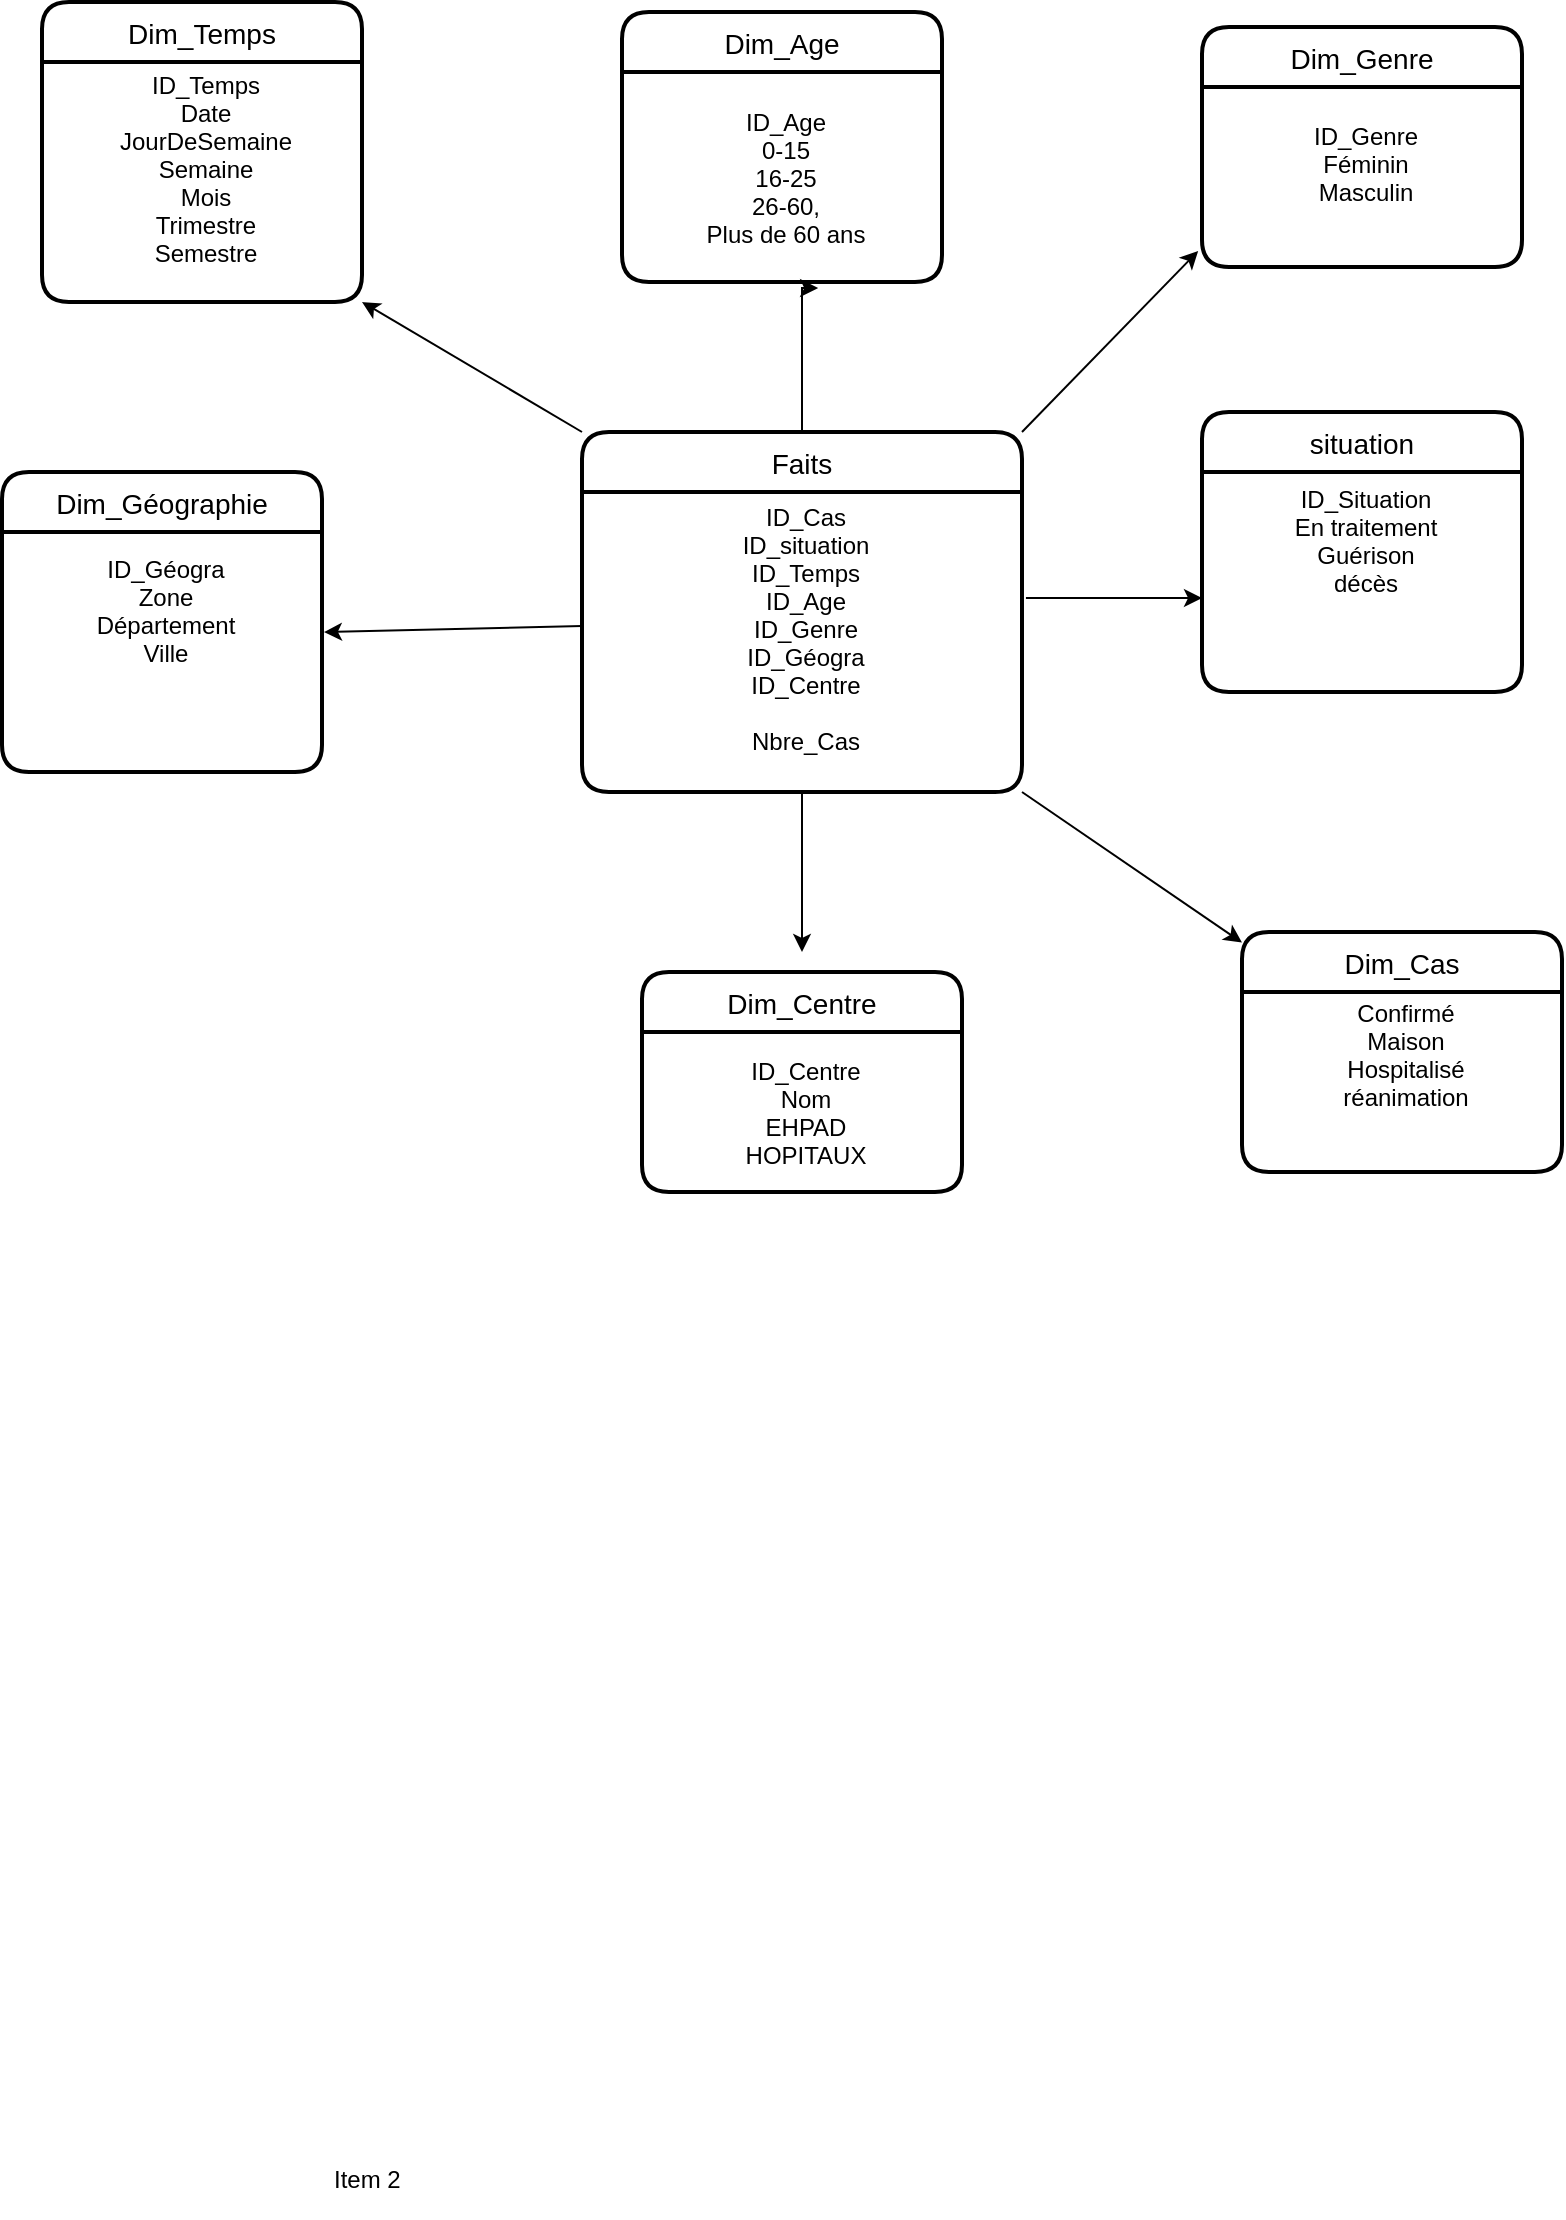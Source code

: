 <mxfile version="14.2.5" type="github">
  <diagram id="R2lEEEUBdFMjLlhIrx00" name="Page-1">
    <mxGraphModel dx="2056" dy="1771" grid="1" gridSize="10" guides="1" tooltips="1" connect="1" arrows="1" fold="1" page="1" pageScale="1" pageWidth="850" pageHeight="1100" math="0" shadow="0" extFonts="Permanent Marker^https://fonts.googleapis.com/css?family=Permanent+Marker">
      <root>
        <mxCell id="0" />
        <mxCell id="1" parent="0" />
        <mxCell id="nao2UWSfb_JgM-pB_VYo-22" style="rounded=0;orthogonalLoop=1;jettySize=auto;html=1;exitX=1;exitY=0;exitDx=0;exitDy=0;entryX=-0.012;entryY=0.911;entryDx=0;entryDy=0;entryPerimeter=0;" edge="1" parent="1" source="ax13fasfTvD9CHcGZT5u-33" target="ax13fasfTvD9CHcGZT5u-41">
          <mxGeometry relative="1" as="geometry" />
        </mxCell>
        <mxCell id="nao2UWSfb_JgM-pB_VYo-24" style="edgeStyle=none;rounded=0;orthogonalLoop=1;jettySize=auto;html=1;exitX=0;exitY=0;exitDx=0;exitDy=0;entryX=1;entryY=1;entryDx=0;entryDy=0;" edge="1" parent="1" source="ax13fasfTvD9CHcGZT5u-33" target="ax13fasfTvD9CHcGZT5u-46">
          <mxGeometry relative="1" as="geometry" />
        </mxCell>
        <mxCell id="nao2UWSfb_JgM-pB_VYo-33" style="edgeStyle=none;rounded=0;orthogonalLoop=1;jettySize=auto;html=1;exitX=0.5;exitY=0;exitDx=0;exitDy=0;entryX=0.613;entryY=1.029;entryDx=0;entryDy=0;entryPerimeter=0;" edge="1" parent="1" source="ax13fasfTvD9CHcGZT5u-33" target="ax13fasfTvD9CHcGZT5u-49">
          <mxGeometry relative="1" as="geometry">
            <Array as="points">
              <mxPoint x="340" y="-412" />
            </Array>
          </mxGeometry>
        </mxCell>
        <mxCell id="ax13fasfTvD9CHcGZT5u-33" value="Faits" style="swimlane;childLayout=stackLayout;horizontal=1;startSize=30;horizontalStack=0;rounded=1;fontSize=14;fontStyle=0;strokeWidth=2;resizeParent=0;resizeLast=1;shadow=0;dashed=0;align=center;" parent="1" vertex="1">
          <mxGeometry x="230" y="-340" width="220" height="180" as="geometry" />
        </mxCell>
        <mxCell id="ax13fasfTvD9CHcGZT5u-34" value="&#xa;&#xa;&#xa;&#xa;&#xa;&#xa;ID_Cas&#xa;ID_situation&#xa;ID_Temps&#xa;ID_Age&#xa;ID_Genre&#xa;ID_Géogra&#xa;ID_Centre&#xa;&#xa;Nbre_Cas &#xa;&#xa;&#xa;&#xa;&#xa;&#xa;&#xa;" style="align=center;strokeColor=none;fillColor=none;spacingLeft=4;fontSize=12;verticalAlign=middle;resizable=0;rotatable=0;part=1;" parent="ax13fasfTvD9CHcGZT5u-33" vertex="1">
          <mxGeometry y="30" width="220" height="150" as="geometry" />
        </mxCell>
        <mxCell id="ax13fasfTvD9CHcGZT5u-29" value="Item 2" style="text;strokeColor=none;fillColor=none;spacingLeft=4;spacingRight=4;overflow=hidden;rotatable=0;points=[[0,0.5],[1,0.5]];portConstraint=eastwest;fontSize=12;" parent="1" vertex="1">
          <mxGeometry x="100" y="520" width="160" height="30" as="geometry" />
        </mxCell>
        <mxCell id="ax13fasfTvD9CHcGZT5u-40" value="Dim_Genre" style="swimlane;childLayout=stackLayout;horizontal=1;startSize=30;horizontalStack=0;rounded=1;fontSize=14;fontStyle=0;strokeWidth=2;resizeParent=0;resizeLast=1;shadow=0;dashed=0;align=center;" parent="1" vertex="1">
          <mxGeometry x="540" y="-542.5" width="160" height="120" as="geometry" />
        </mxCell>
        <mxCell id="ax13fasfTvD9CHcGZT5u-41" value="ID_Genre&#xa;Féminin&#xa;Masculin&#xa;" style="align=center;strokeColor=none;fillColor=none;spacingLeft=4;fontSize=12;verticalAlign=middle;resizable=0;rotatable=0;part=1;" parent="ax13fasfTvD9CHcGZT5u-40" vertex="1">
          <mxGeometry y="30" width="160" height="90" as="geometry" />
        </mxCell>
        <mxCell id="ax13fasfTvD9CHcGZT5u-42" value="Dim_Géographie" style="swimlane;childLayout=stackLayout;horizontal=1;startSize=30;horizontalStack=0;rounded=1;fontSize=14;fontStyle=0;strokeWidth=2;resizeParent=0;resizeLast=1;shadow=0;dashed=0;align=center;" parent="1" vertex="1">
          <mxGeometry x="-60" y="-320" width="160" height="150" as="geometry" />
        </mxCell>
        <mxCell id="ax13fasfTvD9CHcGZT5u-43" value="ID_Géogra&#xa;Zone&#xa;Département&#xa;Ville&#xa;&#xa;&#xa;" style="align=center;strokeColor=none;fillColor=none;spacingLeft=4;fontSize=12;verticalAlign=middle;resizable=0;rotatable=0;part=1;" parent="ax13fasfTvD9CHcGZT5u-42" vertex="1">
          <mxGeometry y="30" width="160" height="120" as="geometry" />
        </mxCell>
        <mxCell id="ax13fasfTvD9CHcGZT5u-46" value="Dim_Temps" style="swimlane;childLayout=stackLayout;horizontal=1;startSize=30;horizontalStack=0;rounded=1;fontSize=14;fontStyle=0;strokeWidth=2;resizeParent=0;resizeLast=1;shadow=0;dashed=0;align=center;verticalAlign=middle;" parent="1" vertex="1">
          <mxGeometry x="-40" y="-555" width="160" height="150" as="geometry" />
        </mxCell>
        <mxCell id="ax13fasfTvD9CHcGZT5u-47" value="ID_Temps&#xa;Date&#xa;JourDeSemaine&#xa;Semaine&#xa;Mois&#xa;Trimestre&#xa;Semestre&#xa;" style="align=center;strokeColor=none;fillColor=none;spacingLeft=4;fontSize=12;verticalAlign=middle;resizable=0;rotatable=0;part=1;" parent="ax13fasfTvD9CHcGZT5u-46" vertex="1">
          <mxGeometry y="30" width="160" height="120" as="geometry" />
        </mxCell>
        <mxCell id="ax13fasfTvD9CHcGZT5u-48" value="Dim_Age" style="swimlane;childLayout=stackLayout;horizontal=1;startSize=30;horizontalStack=0;rounded=1;fontSize=14;fontStyle=0;strokeWidth=2;resizeParent=0;resizeLast=1;shadow=0;dashed=0;align=center;" parent="1" vertex="1">
          <mxGeometry x="250" y="-550" width="160" height="135" as="geometry" />
        </mxCell>
        <mxCell id="ax13fasfTvD9CHcGZT5u-49" value="ID_Age&#xa;0-15&#xa; 16-25&#xa; 26-60,&#xa;Plus de 60 ans" style="align=center;strokeColor=none;fillColor=none;spacingLeft=4;fontSize=12;verticalAlign=middle;resizable=0;rotatable=0;part=1;" parent="ax13fasfTvD9CHcGZT5u-48" vertex="1">
          <mxGeometry y="30" width="160" height="105" as="geometry" />
        </mxCell>
        <mxCell id="ax13fasfTvD9CHcGZT5u-50" value="Dim_Centre" style="swimlane;childLayout=stackLayout;horizontal=1;startSize=30;horizontalStack=0;rounded=1;fontSize=14;fontStyle=0;strokeWidth=2;resizeParent=0;resizeLast=1;shadow=0;dashed=0;align=center;" parent="1" vertex="1">
          <mxGeometry x="260" y="-70" width="160" height="110" as="geometry" />
        </mxCell>
        <mxCell id="ax13fasfTvD9CHcGZT5u-51" value="&#xa;ID_Centre&#xa;Nom&#xa;EHPAD&#xa;HOPITAUX&#xa;" style="align=center;strokeColor=none;fillColor=none;spacingLeft=4;fontSize=12;verticalAlign=middle;resizable=0;rotatable=0;part=1;" parent="ax13fasfTvD9CHcGZT5u-50" vertex="1">
          <mxGeometry y="30" width="160" height="80" as="geometry" />
        </mxCell>
        <mxCell id="nao2UWSfb_JgM-pB_VYo-29" style="edgeStyle=none;rounded=0;orthogonalLoop=1;jettySize=auto;html=1;exitX=1;exitY=0;exitDx=0;exitDy=0;" edge="1" parent="ax13fasfTvD9CHcGZT5u-50" source="ax13fasfTvD9CHcGZT5u-51" target="ax13fasfTvD9CHcGZT5u-51">
          <mxGeometry relative="1" as="geometry" />
        </mxCell>
        <mxCell id="nao2UWSfb_JgM-pB_VYo-3" value="situation" style="swimlane;childLayout=stackLayout;horizontal=1;startSize=30;horizontalStack=0;rounded=1;fontSize=14;fontStyle=0;strokeWidth=2;resizeParent=0;resizeLast=1;shadow=0;dashed=0;align=center;" vertex="1" parent="1">
          <mxGeometry x="540" y="-350" width="160" height="140" as="geometry" />
        </mxCell>
        <mxCell id="nao2UWSfb_JgM-pB_VYo-4" value="ID_Situation&#xa;En traitement&#xa;Guérison&#xa;décès&#xa;&#xa;&#xa;" style="align=center;strokeColor=none;fillColor=none;spacingLeft=4;fontSize=12;verticalAlign=middle;resizable=0;rotatable=0;part=1;" vertex="1" parent="nao2UWSfb_JgM-pB_VYo-3">
          <mxGeometry y="30" width="160" height="110" as="geometry" />
        </mxCell>
        <mxCell id="nao2UWSfb_JgM-pB_VYo-9" style="edgeStyle=orthogonalEdgeStyle;rounded=0;orthogonalLoop=1;jettySize=auto;html=1;exitX=0;exitY=0.5;exitDx=0;exitDy=0;entryX=0;entryY=0.5;entryDx=0;entryDy=0;" edge="1" parent="nao2UWSfb_JgM-pB_VYo-3" source="nao2UWSfb_JgM-pB_VYo-4" target="nao2UWSfb_JgM-pB_VYo-4">
          <mxGeometry relative="1" as="geometry" />
        </mxCell>
        <mxCell id="nao2UWSfb_JgM-pB_VYo-15" value="Dim_Cas" style="swimlane;childLayout=stackLayout;horizontal=1;startSize=30;horizontalStack=0;rounded=1;fontSize=14;fontStyle=0;strokeWidth=2;resizeParent=0;resizeLast=1;shadow=0;dashed=0;align=center;" vertex="1" parent="1">
          <mxGeometry x="560" y="-90" width="160" height="120" as="geometry" />
        </mxCell>
        <mxCell id="nao2UWSfb_JgM-pB_VYo-16" value="&#xa;&#xa;&#xa;&#xa;Confirmé&#xa;Maison&#xa;Hospitalisé&#xa;réanimation&#xa;&#xa;&#xa;&#xa;&#xa;&#xa;" style="align=center;strokeColor=none;fillColor=none;spacingLeft=4;fontSize=12;verticalAlign=middle;resizable=0;rotatable=0;part=1;" vertex="1" parent="nao2UWSfb_JgM-pB_VYo-15">
          <mxGeometry y="30" width="160" height="90" as="geometry" />
        </mxCell>
        <mxCell id="nao2UWSfb_JgM-pB_VYo-25" style="edgeStyle=none;rounded=0;orthogonalLoop=1;jettySize=auto;html=1;exitX=0;exitY=0.447;exitDx=0;exitDy=0;entryX=1.006;entryY=0.417;entryDx=0;entryDy=0;entryPerimeter=0;exitPerimeter=0;" edge="1" parent="1" source="ax13fasfTvD9CHcGZT5u-34" target="ax13fasfTvD9CHcGZT5u-43">
          <mxGeometry relative="1" as="geometry">
            <Array as="points" />
          </mxGeometry>
        </mxCell>
        <mxCell id="nao2UWSfb_JgM-pB_VYo-26" style="edgeStyle=none;rounded=0;orthogonalLoop=1;jettySize=auto;html=1;exitX=1.009;exitY=0.353;exitDx=0;exitDy=0;exitPerimeter=0;entryX=0;entryY=0.573;entryDx=0;entryDy=0;entryPerimeter=0;" edge="1" parent="1" source="ax13fasfTvD9CHcGZT5u-34" target="nao2UWSfb_JgM-pB_VYo-4">
          <mxGeometry relative="1" as="geometry">
            <Array as="points" />
          </mxGeometry>
        </mxCell>
        <mxCell id="nao2UWSfb_JgM-pB_VYo-31" style="edgeStyle=none;rounded=0;orthogonalLoop=1;jettySize=auto;html=1;exitX=0.5;exitY=1;exitDx=0;exitDy=0;" edge="1" parent="1" source="ax13fasfTvD9CHcGZT5u-34">
          <mxGeometry relative="1" as="geometry">
            <mxPoint x="340" y="-80" as="targetPoint" />
          </mxGeometry>
        </mxCell>
        <mxCell id="nao2UWSfb_JgM-pB_VYo-35" style="edgeStyle=none;rounded=0;orthogonalLoop=1;jettySize=auto;html=1;exitX=1;exitY=1;exitDx=0;exitDy=0;" edge="1" parent="1" source="ax13fasfTvD9CHcGZT5u-34" target="nao2UWSfb_JgM-pB_VYo-15">
          <mxGeometry relative="1" as="geometry" />
        </mxCell>
      </root>
    </mxGraphModel>
  </diagram>
</mxfile>
